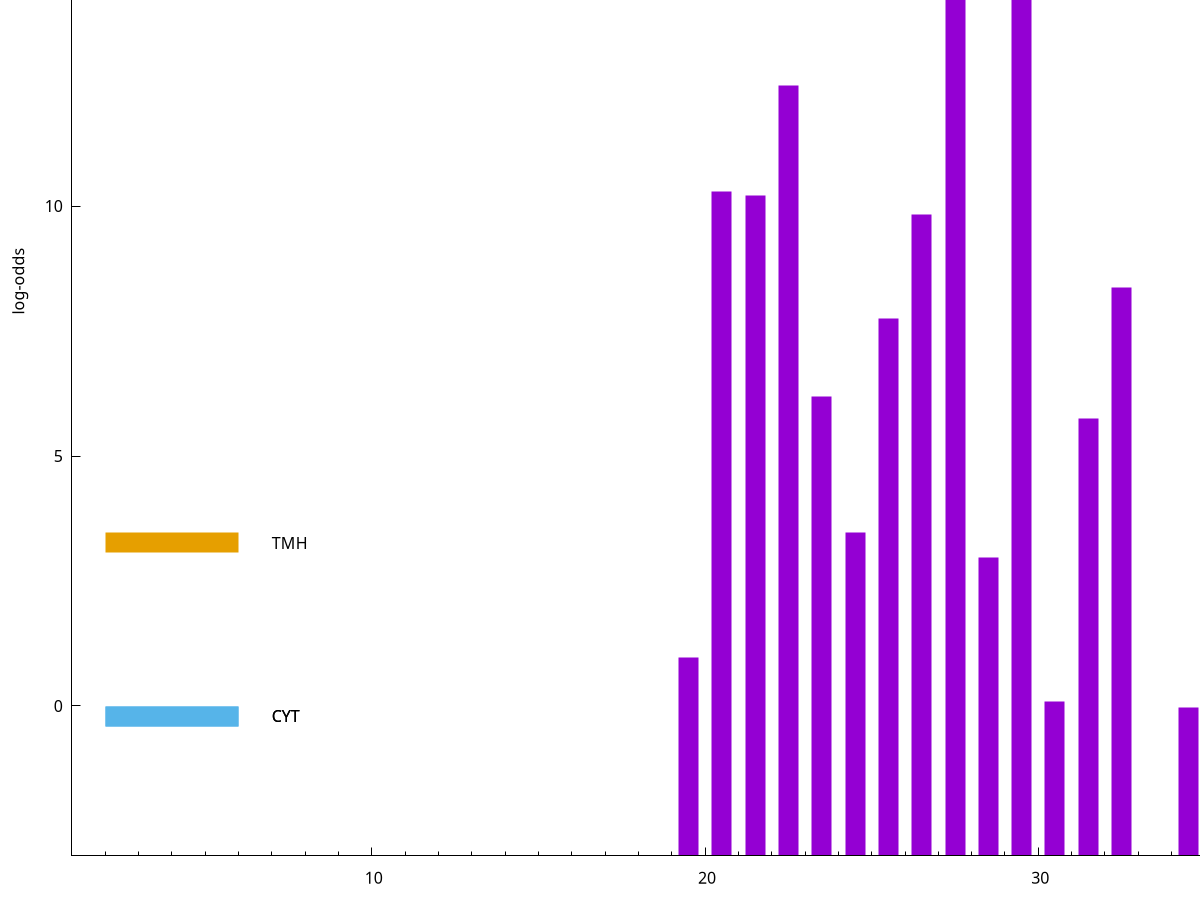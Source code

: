 set title "LipoP predictions for SRR4017849.gff"
set size 2., 1.4
set xrange [1:70] 
set mxtics 10
set yrange [-3:20]
set y2range [0:23]
set ylabel "log-odds"
set term postscript eps color solid "Helvetica" 30
set output "SRR4017849.gff213.eps"
set arrow from 2,16.6389 to 6,16.6389 nohead lt 1 lw 20
set label "SpI" at 7,16.6389
set arrow from 2,3.26024 to 6,3.26024 nohead lt 4 lw 20
set label "TMH" at 7,3.26024
set arrow from 2,-0.200913 to 6,-0.200913 nohead lt 3 lw 20
set label "CYT" at 7,-0.200913
set arrow from 2,-0.200913 to 6,-0.200913 nohead lt 3 lw 20
set label "CYT" at 7,-0.200913
set arrow from 2,16.6389 to 6,16.6389 nohead lt 1 lw 20
set label "SpI" at 7,16.6389
# NOTE: The scores below are the log-odds scores with the threshold
# NOTE: subtracted (a hack to make gnuplot make the histogram all
# NOTE: look nice).
plot "-" axes x1y2 title "" with impulses lt 1 lw 20
29.500000 18.743900
27.500000 18.200300
22.500000 15.419200
20.500000 13.292700
21.500000 13.209600
26.500000 12.833090
32.500000 11.375840
25.500000 10.746800
23.500000 9.184300
31.500000 8.760860
24.500000 6.465850
28.500000 5.972510
19.500000 3.969674
30.500000 3.085553
34.500000 2.962628
e
exit
